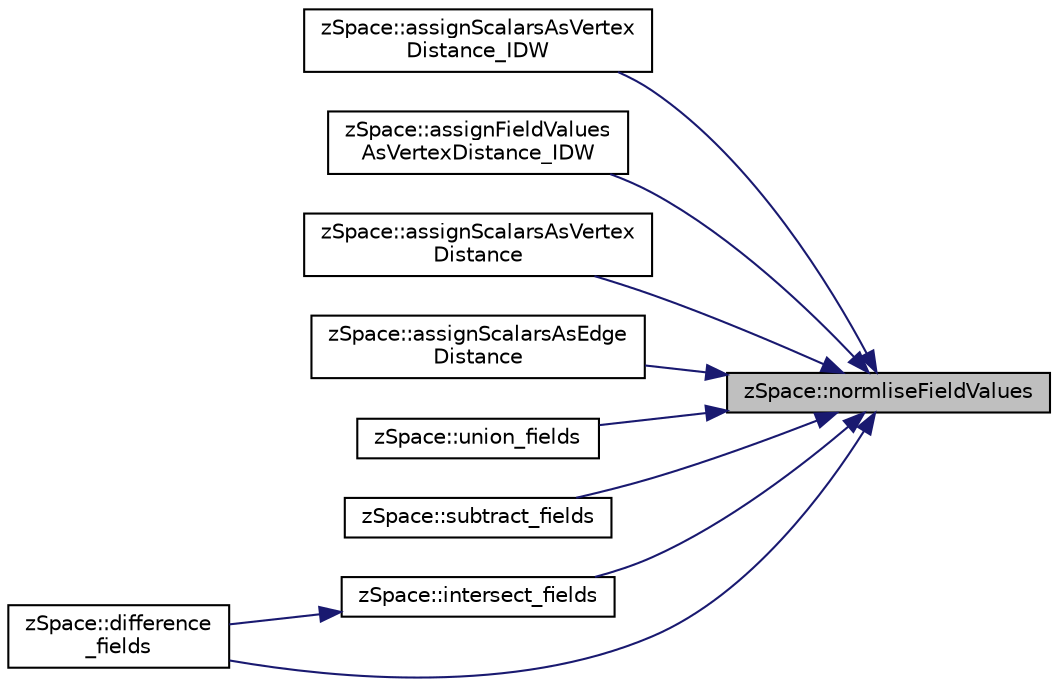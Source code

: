digraph "zSpace::normliseFieldValues"
{
 // LATEX_PDF_SIZE
  edge [fontname="Helvetica",fontsize="10",labelfontname="Helvetica",labelfontsize="10"];
  node [fontname="Helvetica",fontsize="10",shape=record];
  rankdir="RL";
  Node12 [label="zSpace::normliseFieldValues",height=0.2,width=0.4,color="black", fillcolor="grey75", style="filled", fontcolor="black",tooltip="This method normalises the field values."];
  Node12 -> Node13 [dir="back",color="midnightblue",fontsize="10",style="solid",fontname="Helvetica"];
  Node13 [label="zSpace::assignScalarsAsVertex\lDistance_IDW",height=0.2,width=0.4,color="black", fillcolor="white", style="filled",URL="$group__z_field2_d_utilities.html#gada3dd74c81ce688ba67f52641a7b2edf",tooltip="This method computes a inverse weighted distance field from the input mesh vertex positions."];
  Node12 -> Node14 [dir="back",color="midnightblue",fontsize="10",style="solid",fontname="Helvetica"];
  Node14 [label="zSpace::assignFieldValues\lAsVertexDistance_IDW",height=0.2,width=0.4,color="black", fillcolor="white", style="filled",URL="$group__z_field2_d_utilities.html#ga56823d41001723150ce0e7d1c4c29e55",tooltip="This method computes the field values based on inverse weighted distance from the input positions."];
  Node12 -> Node15 [dir="back",color="midnightblue",fontsize="10",style="solid",fontname="Helvetica"];
  Node15 [label="zSpace::assignScalarsAsVertex\lDistance",height=0.2,width=0.4,color="black", fillcolor="white", style="filled",URL="$group__z_field2_d_utilities.html#ga6fcca173932ddf0922fd415c2afb8feb",tooltip="This method creates a vertex distance Field from the input vector of zVector positions."];
  Node12 -> Node16 [dir="back",color="midnightblue",fontsize="10",style="solid",fontname="Helvetica"];
  Node16 [label="zSpace::assignScalarsAsEdge\lDistance",height=0.2,width=0.4,color="black", fillcolor="white", style="filled",URL="$group__z_field2_d_utilities.html#ga9b9b7c2e08f35363c4e937cd3f8fccfb",tooltip="This method creates a edge distance Field from the input mesh."];
  Node12 -> Node17 [dir="back",color="midnightblue",fontsize="10",style="solid",fontname="Helvetica"];
  Node17 [label="zSpace::union_fields",height=0.2,width=0.4,color="black", fillcolor="white", style="filled",URL="$group__z_field2_d_utilities.html#ga7d4d52c331c2d6228ec3830586e24b44",tooltip="This method creates a union of the fields at the input buffers and stores them in the result buffer."];
  Node12 -> Node18 [dir="back",color="midnightblue",fontsize="10",style="solid",fontname="Helvetica"];
  Node18 [label="zSpace::subtract_fields",height=0.2,width=0.4,color="black", fillcolor="white", style="filled",URL="$group__z_field2_d_utilities.html#gaa0ce4c87e85bfe8bcba72bea4cb407fe",tooltip="This method creates a subtraction of the fields at the input buffers and stores them in the result bu..."];
  Node12 -> Node19 [dir="back",color="midnightblue",fontsize="10",style="solid",fontname="Helvetica"];
  Node19 [label="zSpace::intersect_fields",height=0.2,width=0.4,color="black", fillcolor="white", style="filled",URL="$group__z_field2_d_utilities.html#gad849b2f23a1d03b1bf3ce3fad1647556",tooltip="This method creates a intersect of the fields at the input buffers and stores them in the result buff..."];
  Node19 -> Node20 [dir="back",color="midnightblue",fontsize="10",style="solid",fontname="Helvetica"];
  Node20 [label="zSpace::difference\l_fields",height=0.2,width=0.4,color="black", fillcolor="white", style="filled",URL="$group__z_field2_d_utilities.html#gaac59a9e100d70565e24b36d4b27e28d1",tooltip="This method creates a difference of the fields at the input buffers and stores them in the result buf..."];
  Node12 -> Node20 [dir="back",color="midnightblue",fontsize="10",style="solid",fontname="Helvetica"];
}
